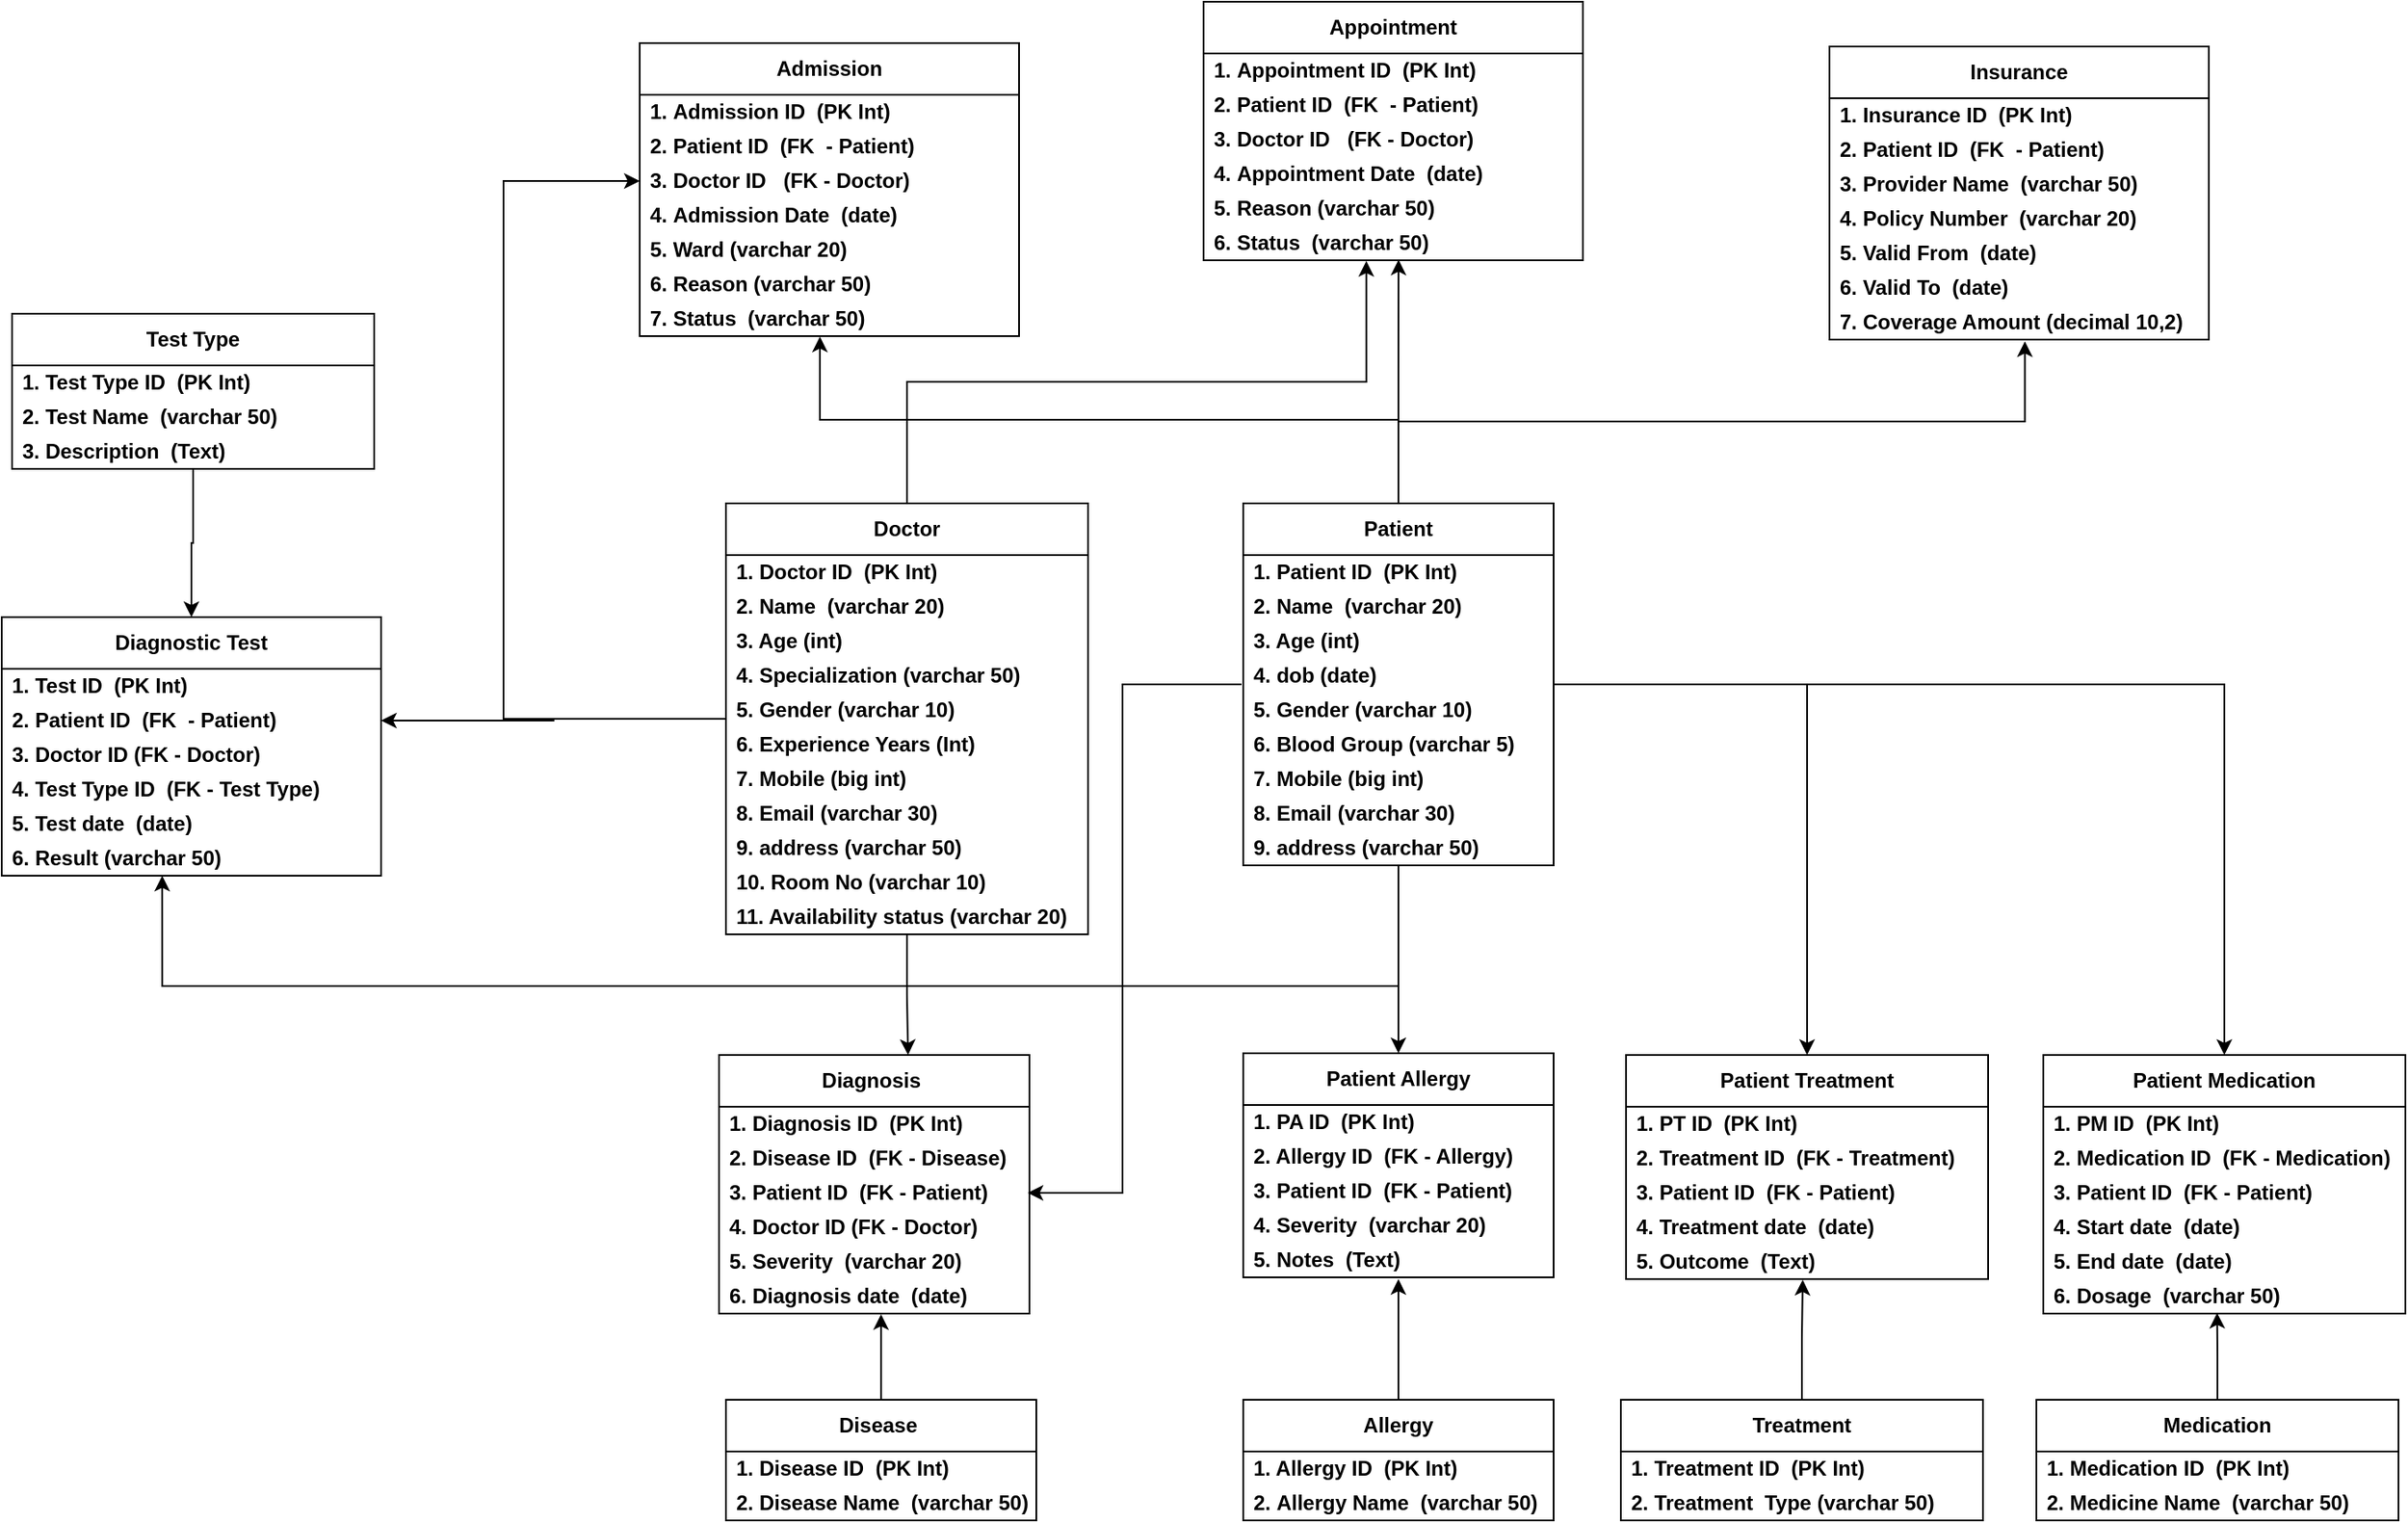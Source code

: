 <mxfile version="28.1.2">
  <diagram name="Page-1" id="uAUhFCsB7p3RL06UuP0w">
    <mxGraphModel dx="2362" dy="2253" grid="1" gridSize="10" guides="1" tooltips="1" connect="1" arrows="1" fold="1" page="1" pageScale="1" pageWidth="827" pageHeight="1169" math="0" shadow="0">
      <root>
        <mxCell id="0" />
        <mxCell id="1" parent="0" />
        <mxCell id="HhlOf7WugN2z7uo30t7z-118" style="edgeStyle=orthogonalEdgeStyle;rounded=0;orthogonalLoop=1;jettySize=auto;html=1;entryX=1;entryY=0.5;entryDx=0;entryDy=0;" edge="1" parent="1">
          <mxGeometry relative="1" as="geometry">
            <mxPoint x="195" y="480" as="targetPoint" />
            <mxPoint x="319" y="185" as="sourcePoint" />
            <Array as="points">
              <mxPoint x="250" y="185" />
              <mxPoint x="250" y="480" />
            </Array>
          </mxGeometry>
        </mxCell>
        <mxCell id="HhlOf7WugN2z7uo30t7z-120" style="edgeStyle=orthogonalEdgeStyle;rounded=0;orthogonalLoop=1;jettySize=auto;html=1;entryX=0.5;entryY=0;entryDx=0;entryDy=0;" edge="1" parent="1" source="HhlOf7WugN2z7uo30t7z-25" target="HhlOf7WugN2z7uo30t7z-79">
          <mxGeometry relative="1" as="geometry">
            <Array as="points">
              <mxPoint x="410" y="350" />
              <mxPoint x="410" y="350" />
            </Array>
          </mxGeometry>
        </mxCell>
        <mxCell id="HhlOf7WugN2z7uo30t7z-121" style="edgeStyle=orthogonalEdgeStyle;rounded=0;orthogonalLoop=1;jettySize=auto;html=1;entryX=0.5;entryY=0;entryDx=0;entryDy=0;" edge="1" parent="1" source="HhlOf7WugN2z7uo30t7z-25" target="HhlOf7WugN2z7uo30t7z-85">
          <mxGeometry relative="1" as="geometry" />
        </mxCell>
        <mxCell id="HhlOf7WugN2z7uo30t7z-122" style="edgeStyle=orthogonalEdgeStyle;rounded=0;orthogonalLoop=1;jettySize=auto;html=1;" edge="1" parent="1" source="HhlOf7WugN2z7uo30t7z-25" target="HhlOf7WugN2z7uo30t7z-92">
          <mxGeometry relative="1" as="geometry" />
        </mxCell>
        <mxCell id="HhlOf7WugN2z7uo30t7z-174" style="edgeStyle=orthogonalEdgeStyle;rounded=0;orthogonalLoop=1;jettySize=auto;html=1;entryX=0.423;entryY=1;entryDx=0;entryDy=0;entryPerimeter=0;" edge="1" parent="1" source="HhlOf7WugN2z7uo30t7z-25" target="HhlOf7WugN2z7uo30t7z-168">
          <mxGeometry relative="1" as="geometry">
            <mxPoint x="-310" y="360" as="targetPoint" />
            <Array as="points">
              <mxPoint x="410" y="360" />
              <mxPoint x="-307" y="360" />
            </Array>
          </mxGeometry>
        </mxCell>
        <mxCell id="HhlOf7WugN2z7uo30t7z-25" value="&lt;b&gt;Patient&lt;/b&gt;" style="swimlane;fontStyle=0;childLayout=stackLayout;horizontal=1;startSize=30;horizontalStack=0;resizeParent=1;resizeParentMax=0;resizeLast=0;collapsible=1;marginBottom=0;whiteSpace=wrap;html=1;" vertex="1" parent="1">
          <mxGeometry x="320" y="80" width="180" height="210" as="geometry" />
        </mxCell>
        <mxCell id="HhlOf7WugN2z7uo30t7z-26" value="&lt;strong data-end=&quot;313&quot; data-start=&quot;299&quot;&gt;1. Patient ID&amp;nbsp; (PK Int)&lt;/strong&gt;" style="text;strokeColor=none;fillColor=none;align=left;verticalAlign=middle;spacingLeft=4;spacingRight=4;overflow=hidden;points=[[0,0.5],[1,0.5]];portConstraint=eastwest;rotatable=0;whiteSpace=wrap;html=1;" vertex="1" parent="HhlOf7WugN2z7uo30t7z-25">
          <mxGeometry y="30" width="180" height="20" as="geometry" />
        </mxCell>
        <mxCell id="HhlOf7WugN2z7uo30t7z-27" value="&lt;b&gt;2. Name&amp;nbsp; (varchar 20)&lt;/b&gt;" style="text;strokeColor=none;fillColor=none;align=left;verticalAlign=middle;spacingLeft=4;spacingRight=4;overflow=hidden;points=[[0,0.5],[1,0.5]];portConstraint=eastwest;rotatable=0;whiteSpace=wrap;html=1;" vertex="1" parent="HhlOf7WugN2z7uo30t7z-25">
          <mxGeometry y="50" width="180" height="20" as="geometry" />
        </mxCell>
        <mxCell id="HhlOf7WugN2z7uo30t7z-28" value="&lt;b&gt;3. Age (int)&lt;/b&gt;" style="text;strokeColor=none;fillColor=none;align=left;verticalAlign=middle;spacingLeft=4;spacingRight=4;overflow=hidden;points=[[0,0.5],[1,0.5]];portConstraint=eastwest;rotatable=0;whiteSpace=wrap;html=1;" vertex="1" parent="HhlOf7WugN2z7uo30t7z-25">
          <mxGeometry y="70" width="180" height="20" as="geometry" />
        </mxCell>
        <mxCell id="HhlOf7WugN2z7uo30t7z-29" value="&lt;b&gt;4. dob (date)&lt;/b&gt;" style="text;strokeColor=none;fillColor=none;align=left;verticalAlign=middle;spacingLeft=4;spacingRight=4;overflow=hidden;points=[[0,0.5],[1,0.5]];portConstraint=eastwest;rotatable=0;whiteSpace=wrap;html=1;" vertex="1" parent="HhlOf7WugN2z7uo30t7z-25">
          <mxGeometry y="90" width="180" height="20" as="geometry" />
        </mxCell>
        <mxCell id="HhlOf7WugN2z7uo30t7z-30" value="&lt;b&gt;5. Gender (varchar 10)&lt;/b&gt;" style="text;strokeColor=none;fillColor=none;align=left;verticalAlign=middle;spacingLeft=4;spacingRight=4;overflow=hidden;points=[[0,0.5],[1,0.5]];portConstraint=eastwest;rotatable=0;whiteSpace=wrap;html=1;" vertex="1" parent="HhlOf7WugN2z7uo30t7z-25">
          <mxGeometry y="110" width="180" height="20" as="geometry" />
        </mxCell>
        <mxCell id="HhlOf7WugN2z7uo30t7z-31" value="&lt;b&gt;6.&amp;nbsp;Blood Group (varchar 5)&lt;/b&gt;" style="text;strokeColor=none;fillColor=none;align=left;verticalAlign=middle;spacingLeft=4;spacingRight=4;overflow=hidden;points=[[0,0.5],[1,0.5]];portConstraint=eastwest;rotatable=0;whiteSpace=wrap;html=1;" vertex="1" parent="HhlOf7WugN2z7uo30t7z-25">
          <mxGeometry y="130" width="180" height="20" as="geometry" />
        </mxCell>
        <mxCell id="HhlOf7WugN2z7uo30t7z-32" value="&lt;b&gt;7. Mobile (big int)&lt;/b&gt;" style="text;strokeColor=none;fillColor=none;align=left;verticalAlign=middle;spacingLeft=4;spacingRight=4;overflow=hidden;points=[[0,0.5],[1,0.5]];portConstraint=eastwest;rotatable=0;whiteSpace=wrap;html=1;" vertex="1" parent="HhlOf7WugN2z7uo30t7z-25">
          <mxGeometry y="150" width="180" height="20" as="geometry" />
        </mxCell>
        <mxCell id="HhlOf7WugN2z7uo30t7z-33" value="&lt;b&gt;8.&amp;nbsp;Email (varchar 30)&lt;/b&gt;" style="text;strokeColor=none;fillColor=none;align=left;verticalAlign=middle;spacingLeft=4;spacingRight=4;overflow=hidden;points=[[0,0.5],[1,0.5]];portConstraint=eastwest;rotatable=0;whiteSpace=wrap;html=1;" vertex="1" parent="HhlOf7WugN2z7uo30t7z-25">
          <mxGeometry y="170" width="180" height="20" as="geometry" />
        </mxCell>
        <mxCell id="HhlOf7WugN2z7uo30t7z-34" value="&lt;b&gt;9. address (varchar 50)&lt;/b&gt;" style="text;strokeColor=none;fillColor=none;align=left;verticalAlign=middle;spacingLeft=4;spacingRight=4;overflow=hidden;points=[[0,0.5],[1,0.5]];portConstraint=eastwest;rotatable=0;whiteSpace=wrap;html=1;" vertex="1" parent="HhlOf7WugN2z7uo30t7z-25">
          <mxGeometry y="190" width="180" height="20" as="geometry" />
        </mxCell>
        <mxCell id="HhlOf7WugN2z7uo30t7z-35" value="&lt;b&gt;Insurance&lt;/b&gt;" style="swimlane;fontStyle=0;childLayout=stackLayout;horizontal=1;startSize=30;horizontalStack=0;resizeParent=1;resizeParentMax=0;resizeLast=0;collapsible=1;marginBottom=0;whiteSpace=wrap;html=1;" vertex="1" parent="1">
          <mxGeometry x="660" y="-185" width="220" height="170" as="geometry" />
        </mxCell>
        <mxCell id="HhlOf7WugN2z7uo30t7z-36" value="&lt;strong data-end=&quot;313&quot; data-start=&quot;299&quot;&gt;1.&amp;nbsp;Insurance ID&amp;nbsp; (PK Int)&lt;/strong&gt;" style="text;strokeColor=none;fillColor=none;align=left;verticalAlign=middle;spacingLeft=4;spacingRight=4;overflow=hidden;points=[[0,0.5],[1,0.5]];portConstraint=eastwest;rotatable=0;whiteSpace=wrap;html=1;" vertex="1" parent="HhlOf7WugN2z7uo30t7z-35">
          <mxGeometry y="30" width="220" height="20" as="geometry" />
        </mxCell>
        <mxCell id="HhlOf7WugN2z7uo30t7z-37" value="&lt;b&gt;2. Patient ID&amp;nbsp; (FK&amp;nbsp; - Patient)&lt;/b&gt;" style="text;strokeColor=none;fillColor=none;align=left;verticalAlign=middle;spacingLeft=4;spacingRight=4;overflow=hidden;points=[[0,0.5],[1,0.5]];portConstraint=eastwest;rotatable=0;whiteSpace=wrap;html=1;" vertex="1" parent="HhlOf7WugN2z7uo30t7z-35">
          <mxGeometry y="50" width="220" height="20" as="geometry" />
        </mxCell>
        <mxCell id="HhlOf7WugN2z7uo30t7z-38" value="&lt;b&gt;3. Provider Name&amp;nbsp; (varchar 50)&lt;/b&gt;" style="text;strokeColor=none;fillColor=none;align=left;verticalAlign=middle;spacingLeft=4;spacingRight=4;overflow=hidden;points=[[0,0.5],[1,0.5]];portConstraint=eastwest;rotatable=0;whiteSpace=wrap;html=1;" vertex="1" parent="HhlOf7WugN2z7uo30t7z-35">
          <mxGeometry y="70" width="220" height="20" as="geometry" />
        </mxCell>
        <mxCell id="HhlOf7WugN2z7uo30t7z-39" value="&lt;b&gt;4. Policy Number&amp;nbsp; (varchar 20)&lt;/b&gt;" style="text;strokeColor=none;fillColor=none;align=left;verticalAlign=middle;spacingLeft=4;spacingRight=4;overflow=hidden;points=[[0,0.5],[1,0.5]];portConstraint=eastwest;rotatable=0;whiteSpace=wrap;html=1;" vertex="1" parent="HhlOf7WugN2z7uo30t7z-35">
          <mxGeometry y="90" width="220" height="20" as="geometry" />
        </mxCell>
        <mxCell id="HhlOf7WugN2z7uo30t7z-40" value="&lt;b&gt;5. Valid From&amp;nbsp; (date)&lt;/b&gt;" style="text;strokeColor=none;fillColor=none;align=left;verticalAlign=middle;spacingLeft=4;spacingRight=4;overflow=hidden;points=[[0,0.5],[1,0.5]];portConstraint=eastwest;rotatable=0;whiteSpace=wrap;html=1;" vertex="1" parent="HhlOf7WugN2z7uo30t7z-35">
          <mxGeometry y="110" width="220" height="20" as="geometry" />
        </mxCell>
        <mxCell id="HhlOf7WugN2z7uo30t7z-41" value="&lt;b&gt;6. Valid To&amp;nbsp; (date)&lt;/b&gt;" style="text;strokeColor=none;fillColor=none;align=left;verticalAlign=middle;spacingLeft=4;spacingRight=4;overflow=hidden;points=[[0,0.5],[1,0.5]];portConstraint=eastwest;rotatable=0;whiteSpace=wrap;html=1;" vertex="1" parent="HhlOf7WugN2z7uo30t7z-35">
          <mxGeometry y="130" width="220" height="20" as="geometry" />
        </mxCell>
        <mxCell id="HhlOf7WugN2z7uo30t7z-42" value="&lt;b&gt;7. Coverage Amount (decimal 10,2)&lt;/b&gt;" style="text;strokeColor=none;fillColor=none;align=left;verticalAlign=middle;spacingLeft=4;spacingRight=4;overflow=hidden;points=[[0,0.5],[1,0.5]];portConstraint=eastwest;rotatable=0;whiteSpace=wrap;html=1;" vertex="1" parent="HhlOf7WugN2z7uo30t7z-35">
          <mxGeometry y="150" width="220" height="20" as="geometry" />
        </mxCell>
        <mxCell id="HhlOf7WugN2z7uo30t7z-156" style="edgeStyle=orthogonalEdgeStyle;rounded=0;orthogonalLoop=1;jettySize=auto;html=1;entryX=0;entryY=0.5;entryDx=0;entryDy=0;" edge="1" parent="1" source="HhlOf7WugN2z7uo30t7z-48" target="HhlOf7WugN2z7uo30t7z-134">
          <mxGeometry relative="1" as="geometry">
            <mxPoint x="-110" y="-120" as="targetPoint" />
            <Array as="points">
              <mxPoint x="-109" y="205" />
              <mxPoint x="-109" y="-107" />
            </Array>
          </mxGeometry>
        </mxCell>
        <mxCell id="HhlOf7WugN2z7uo30t7z-171" style="edgeStyle=orthogonalEdgeStyle;rounded=0;orthogonalLoop=1;jettySize=auto;html=1;entryX=1;entryY=0.5;entryDx=0;entryDy=0;" edge="1" parent="1" source="HhlOf7WugN2z7uo30t7z-48" target="HhlOf7WugN2z7uo30t7z-164">
          <mxGeometry relative="1" as="geometry" />
        </mxCell>
        <mxCell id="HhlOf7WugN2z7uo30t7z-48" value="&lt;b&gt;Doctor&lt;/b&gt;" style="swimlane;fontStyle=0;childLayout=stackLayout;horizontal=1;startSize=30;horizontalStack=0;resizeParent=1;resizeParentMax=0;resizeLast=0;collapsible=1;marginBottom=0;whiteSpace=wrap;html=1;" vertex="1" parent="1">
          <mxGeometry x="20" y="80" width="210" height="250" as="geometry" />
        </mxCell>
        <mxCell id="HhlOf7WugN2z7uo30t7z-49" value="&lt;strong data-end=&quot;313&quot; data-start=&quot;299&quot;&gt;1. Doctor ID&amp;nbsp; (PK Int)&lt;/strong&gt;" style="text;strokeColor=none;fillColor=none;align=left;verticalAlign=middle;spacingLeft=4;spacingRight=4;overflow=hidden;points=[[0,0.5],[1,0.5]];portConstraint=eastwest;rotatable=0;whiteSpace=wrap;html=1;" vertex="1" parent="HhlOf7WugN2z7uo30t7z-48">
          <mxGeometry y="30" width="210" height="20" as="geometry" />
        </mxCell>
        <mxCell id="HhlOf7WugN2z7uo30t7z-50" value="&lt;b&gt;2. Name&amp;nbsp; (varchar 20)&lt;/b&gt;" style="text;strokeColor=none;fillColor=none;align=left;verticalAlign=middle;spacingLeft=4;spacingRight=4;overflow=hidden;points=[[0,0.5],[1,0.5]];portConstraint=eastwest;rotatable=0;whiteSpace=wrap;html=1;" vertex="1" parent="HhlOf7WugN2z7uo30t7z-48">
          <mxGeometry y="50" width="210" height="20" as="geometry" />
        </mxCell>
        <mxCell id="HhlOf7WugN2z7uo30t7z-51" value="&lt;b&gt;3. Age (int)&lt;/b&gt;" style="text;strokeColor=none;fillColor=none;align=left;verticalAlign=middle;spacingLeft=4;spacingRight=4;overflow=hidden;points=[[0,0.5],[1,0.5]];portConstraint=eastwest;rotatable=0;whiteSpace=wrap;html=1;" vertex="1" parent="HhlOf7WugN2z7uo30t7z-48">
          <mxGeometry y="70" width="210" height="20" as="geometry" />
        </mxCell>
        <mxCell id="HhlOf7WugN2z7uo30t7z-52" value="&lt;b&gt;4.&amp;nbsp;Specialization&amp;nbsp;(varchar 50)&lt;/b&gt;" style="text;strokeColor=none;fillColor=none;align=left;verticalAlign=middle;spacingLeft=4;spacingRight=4;overflow=hidden;points=[[0,0.5],[1,0.5]];portConstraint=eastwest;rotatable=0;whiteSpace=wrap;html=1;" vertex="1" parent="HhlOf7WugN2z7uo30t7z-48">
          <mxGeometry y="90" width="210" height="20" as="geometry" />
        </mxCell>
        <mxCell id="HhlOf7WugN2z7uo30t7z-53" value="&lt;b&gt;5. Gender (varchar 10)&lt;/b&gt;" style="text;strokeColor=none;fillColor=none;align=left;verticalAlign=middle;spacingLeft=4;spacingRight=4;overflow=hidden;points=[[0,0.5],[1,0.5]];portConstraint=eastwest;rotatable=0;whiteSpace=wrap;html=1;" vertex="1" parent="HhlOf7WugN2z7uo30t7z-48">
          <mxGeometry y="110" width="210" height="20" as="geometry" />
        </mxCell>
        <mxCell id="HhlOf7WugN2z7uo30t7z-54" value="&lt;b&gt;6.&amp;nbsp;Experience Years&amp;nbsp;(Int)&lt;/b&gt;" style="text;strokeColor=none;fillColor=none;align=left;verticalAlign=middle;spacingLeft=4;spacingRight=4;overflow=hidden;points=[[0,0.5],[1,0.5]];portConstraint=eastwest;rotatable=0;whiteSpace=wrap;html=1;" vertex="1" parent="HhlOf7WugN2z7uo30t7z-48">
          <mxGeometry y="130" width="210" height="20" as="geometry" />
        </mxCell>
        <mxCell id="HhlOf7WugN2z7uo30t7z-55" value="&lt;b&gt;7. Mobile (big int)&lt;/b&gt;" style="text;strokeColor=none;fillColor=none;align=left;verticalAlign=middle;spacingLeft=4;spacingRight=4;overflow=hidden;points=[[0,0.5],[1,0.5]];portConstraint=eastwest;rotatable=0;whiteSpace=wrap;html=1;" vertex="1" parent="HhlOf7WugN2z7uo30t7z-48">
          <mxGeometry y="150" width="210" height="20" as="geometry" />
        </mxCell>
        <mxCell id="HhlOf7WugN2z7uo30t7z-56" value="&lt;b&gt;8.&amp;nbsp;Email (varchar 30)&lt;/b&gt;" style="text;strokeColor=none;fillColor=none;align=left;verticalAlign=middle;spacingLeft=4;spacingRight=4;overflow=hidden;points=[[0,0.5],[1,0.5]];portConstraint=eastwest;rotatable=0;whiteSpace=wrap;html=1;" vertex="1" parent="HhlOf7WugN2z7uo30t7z-48">
          <mxGeometry y="170" width="210" height="20" as="geometry" />
        </mxCell>
        <mxCell id="HhlOf7WugN2z7uo30t7z-57" value="&lt;b&gt;9. address (varchar 50)&lt;/b&gt;" style="text;strokeColor=none;fillColor=none;align=left;verticalAlign=middle;spacingLeft=4;spacingRight=4;overflow=hidden;points=[[0,0.5],[1,0.5]];portConstraint=eastwest;rotatable=0;whiteSpace=wrap;html=1;" vertex="1" parent="HhlOf7WugN2z7uo30t7z-48">
          <mxGeometry y="190" width="210" height="20" as="geometry" />
        </mxCell>
        <mxCell id="HhlOf7WugN2z7uo30t7z-58" value="&lt;b&gt;10. Room No (varchar 10)&lt;/b&gt;" style="text;strokeColor=none;fillColor=none;align=left;verticalAlign=middle;spacingLeft=4;spacingRight=4;overflow=hidden;points=[[0,0.5],[1,0.5]];portConstraint=eastwest;rotatable=0;whiteSpace=wrap;html=1;" vertex="1" parent="HhlOf7WugN2z7uo30t7z-48">
          <mxGeometry y="210" width="210" height="20" as="geometry" />
        </mxCell>
        <mxCell id="HhlOf7WugN2z7uo30t7z-59" value="&lt;b&gt;11. Availability status (varchar 20)&lt;/b&gt;" style="text;strokeColor=none;fillColor=none;align=left;verticalAlign=middle;spacingLeft=4;spacingRight=4;overflow=hidden;points=[[0,0.5],[1,0.5]];portConstraint=eastwest;rotatable=0;whiteSpace=wrap;html=1;" vertex="1" parent="HhlOf7WugN2z7uo30t7z-48">
          <mxGeometry y="230" width="210" height="20" as="geometry" />
        </mxCell>
        <mxCell id="HhlOf7WugN2z7uo30t7z-60" value="&lt;b&gt;Disease&amp;nbsp;&lt;/b&gt;" style="swimlane;fontStyle=0;childLayout=stackLayout;horizontal=1;startSize=30;horizontalStack=0;resizeParent=1;resizeParentMax=0;resizeLast=0;collapsible=1;marginBottom=0;whiteSpace=wrap;html=1;" vertex="1" parent="1">
          <mxGeometry x="20" y="600" width="180" height="70" as="geometry" />
        </mxCell>
        <mxCell id="HhlOf7WugN2z7uo30t7z-61" value="&lt;strong data-end=&quot;313&quot; data-start=&quot;299&quot;&gt;1. Disease ID&amp;nbsp; (PK Int)&lt;/strong&gt;" style="text;strokeColor=none;fillColor=none;align=left;verticalAlign=middle;spacingLeft=4;spacingRight=4;overflow=hidden;points=[[0,0.5],[1,0.5]];portConstraint=eastwest;rotatable=0;whiteSpace=wrap;html=1;" vertex="1" parent="HhlOf7WugN2z7uo30t7z-60">
          <mxGeometry y="30" width="180" height="20" as="geometry" />
        </mxCell>
        <mxCell id="HhlOf7WugN2z7uo30t7z-62" value="&lt;b&gt;2. Disease Name&amp;nbsp; (varchar 50)&lt;/b&gt;" style="text;strokeColor=none;fillColor=none;align=left;verticalAlign=middle;spacingLeft=4;spacingRight=4;overflow=hidden;points=[[0,0.5],[1,0.5]];portConstraint=eastwest;rotatable=0;whiteSpace=wrap;html=1;" vertex="1" parent="HhlOf7WugN2z7uo30t7z-60">
          <mxGeometry y="50" width="180" height="20" as="geometry" />
        </mxCell>
        <mxCell id="HhlOf7WugN2z7uo30t7z-70" value="&lt;b&gt;Allergy&lt;/b&gt;" style="swimlane;fontStyle=0;childLayout=stackLayout;horizontal=1;startSize=30;horizontalStack=0;resizeParent=1;resizeParentMax=0;resizeLast=0;collapsible=1;marginBottom=0;whiteSpace=wrap;html=1;" vertex="1" parent="1">
          <mxGeometry x="320" y="600" width="180" height="70" as="geometry" />
        </mxCell>
        <mxCell id="HhlOf7WugN2z7uo30t7z-71" value="&lt;strong data-end=&quot;313&quot; data-start=&quot;299&quot;&gt;1. Allergy ID&amp;nbsp; (PK Int)&lt;/strong&gt;" style="text;strokeColor=none;fillColor=none;align=left;verticalAlign=middle;spacingLeft=4;spacingRight=4;overflow=hidden;points=[[0,0.5],[1,0.5]];portConstraint=eastwest;rotatable=0;whiteSpace=wrap;html=1;" vertex="1" parent="HhlOf7WugN2z7uo30t7z-70">
          <mxGeometry y="30" width="180" height="20" as="geometry" />
        </mxCell>
        <mxCell id="HhlOf7WugN2z7uo30t7z-72" value="&lt;b&gt;2.&amp;nbsp;Allergy&amp;nbsp;Name&amp;nbsp; (varchar 50)&lt;/b&gt;" style="text;strokeColor=none;fillColor=none;align=left;verticalAlign=middle;spacingLeft=4;spacingRight=4;overflow=hidden;points=[[0,0.5],[1,0.5]];portConstraint=eastwest;rotatable=0;whiteSpace=wrap;html=1;" vertex="1" parent="HhlOf7WugN2z7uo30t7z-70">
          <mxGeometry y="50" width="180" height="20" as="geometry" />
        </mxCell>
        <mxCell id="HhlOf7WugN2z7uo30t7z-73" value="&lt;p data-end=&quot;935&quot; data-start=&quot;919&quot;&gt;&lt;strong data-end=&quot;933&quot; data-start=&quot;919&quot;&gt;Medication&lt;/strong&gt;&lt;/p&gt;&lt;pre data-end=&quot;1025&quot; data-start=&quot;936&quot; class=&quot;overflow-visible!&quot;&gt;&lt;div class=&quot;contain-inline-size rounded-2xl relative bg-token-sidebar-surface-primary&quot;&gt;&lt;div class=&quot;sticky top-9&quot;&gt;&lt;div class=&quot;absolute end-0 bottom-0 flex h-9 items-center pe-2&quot;&gt;&lt;div class=&quot;bg-token-bg-elevated-secondary text-token-text-secondary flex items-center gap-4 rounded-sm px-2 font-sans text-xs&quot;&gt;&lt;/div&gt;&lt;/div&gt;&lt;/div&gt;&lt;div dir=&quot;ltr&quot; class=&quot;overflow-y-auto p-4&quot;&gt;&lt;/div&gt;&lt;/div&gt;&lt;/pre&gt;" style="swimlane;fontStyle=0;childLayout=stackLayout;horizontal=1;startSize=30;horizontalStack=0;resizeParent=1;resizeParentMax=0;resizeLast=0;collapsible=1;marginBottom=0;whiteSpace=wrap;html=1;" vertex="1" parent="1">
          <mxGeometry x="780" y="600" width="210" height="70" as="geometry" />
        </mxCell>
        <mxCell id="HhlOf7WugN2z7uo30t7z-74" value="&lt;strong data-end=&quot;313&quot; data-start=&quot;299&quot;&gt;1.&amp;nbsp;&lt;strong style=&quot;background-color: transparent; color: light-dark(rgb(0, 0, 0), rgb(255, 255, 255));&quot; data-end=&quot;933&quot; data-start=&quot;919&quot;&gt;Medication&amp;nbsp;&lt;/strong&gt;ID&amp;nbsp; (PK Int)&lt;/strong&gt;" style="text;strokeColor=none;fillColor=none;align=left;verticalAlign=middle;spacingLeft=4;spacingRight=4;overflow=hidden;points=[[0,0.5],[1,0.5]];portConstraint=eastwest;rotatable=0;whiteSpace=wrap;html=1;" vertex="1" parent="HhlOf7WugN2z7uo30t7z-73">
          <mxGeometry y="30" width="210" height="20" as="geometry" />
        </mxCell>
        <mxCell id="HhlOf7WugN2z7uo30t7z-75" value="&lt;b&gt;2.&amp;nbsp;Medicine Name&amp;nbsp; (varchar 50)&lt;/b&gt;" style="text;strokeColor=none;fillColor=none;align=left;verticalAlign=middle;spacingLeft=4;spacingRight=4;overflow=hidden;points=[[0,0.5],[1,0.5]];portConstraint=eastwest;rotatable=0;whiteSpace=wrap;html=1;" vertex="1" parent="HhlOf7WugN2z7uo30t7z-73">
          <mxGeometry y="50" width="210" height="20" as="geometry" />
        </mxCell>
        <mxCell id="HhlOf7WugN2z7uo30t7z-76" value="&lt;p data-end=&quot;935&quot; data-start=&quot;919&quot;&gt;&lt;strong data-end=&quot;933&quot; data-start=&quot;919&quot;&gt;Treatment&lt;/strong&gt;&lt;/p&gt;&lt;pre data-end=&quot;1025&quot; data-start=&quot;936&quot; class=&quot;overflow-visible!&quot;&gt;&lt;div class=&quot;contain-inline-size rounded-2xl relative bg-token-sidebar-surface-primary&quot;&gt;&lt;div class=&quot;sticky top-9&quot;&gt;&lt;div class=&quot;absolute end-0 bottom-0 flex h-9 items-center pe-2&quot;&gt;&lt;div class=&quot;bg-token-bg-elevated-secondary text-token-text-secondary flex items-center gap-4 rounded-sm px-2 font-sans text-xs&quot;&gt;&lt;/div&gt;&lt;/div&gt;&lt;/div&gt;&lt;div dir=&quot;ltr&quot; class=&quot;overflow-y-auto p-4&quot;&gt;&lt;/div&gt;&lt;/div&gt;&lt;/pre&gt;" style="swimlane;fontStyle=0;childLayout=stackLayout;horizontal=1;startSize=30;horizontalStack=0;resizeParent=1;resizeParentMax=0;resizeLast=0;collapsible=1;marginBottom=0;whiteSpace=wrap;html=1;" vertex="1" parent="1">
          <mxGeometry x="539" y="600" width="210" height="70" as="geometry" />
        </mxCell>
        <mxCell id="HhlOf7WugN2z7uo30t7z-77" value="&lt;strong data-end=&quot;313&quot; data-start=&quot;299&quot;&gt;1.&amp;nbsp;&lt;strong style=&quot;background-color: transparent; color: light-dark(rgb(0, 0, 0), rgb(255, 255, 255));&quot; data-end=&quot;933&quot; data-start=&quot;919&quot;&gt;Treatment&amp;nbsp;&lt;/strong&gt;ID&amp;nbsp; (PK Int)&lt;/strong&gt;" style="text;strokeColor=none;fillColor=none;align=left;verticalAlign=middle;spacingLeft=4;spacingRight=4;overflow=hidden;points=[[0,0.5],[1,0.5]];portConstraint=eastwest;rotatable=0;whiteSpace=wrap;html=1;" vertex="1" parent="HhlOf7WugN2z7uo30t7z-76">
          <mxGeometry y="30" width="210" height="20" as="geometry" />
        </mxCell>
        <mxCell id="HhlOf7WugN2z7uo30t7z-78" value="&lt;b&gt;2.&amp;nbsp;Treatment&amp;nbsp; Type (varchar 50)&lt;/b&gt;" style="text;strokeColor=none;fillColor=none;align=left;verticalAlign=middle;spacingLeft=4;spacingRight=4;overflow=hidden;points=[[0,0.5],[1,0.5]];portConstraint=eastwest;rotatable=0;whiteSpace=wrap;html=1;" vertex="1" parent="HhlOf7WugN2z7uo30t7z-76">
          <mxGeometry y="50" width="210" height="20" as="geometry" />
        </mxCell>
        <mxCell id="HhlOf7WugN2z7uo30t7z-79" value="&lt;b&gt;Patient Allergy&lt;/b&gt;" style="swimlane;fontStyle=0;childLayout=stackLayout;horizontal=1;startSize=30;horizontalStack=0;resizeParent=1;resizeParentMax=0;resizeLast=0;collapsible=1;marginBottom=0;whiteSpace=wrap;html=1;" vertex="1" parent="1">
          <mxGeometry x="320" y="399" width="180" height="130" as="geometry" />
        </mxCell>
        <mxCell id="HhlOf7WugN2z7uo30t7z-80" value="&lt;strong data-end=&quot;313&quot; data-start=&quot;299&quot;&gt;1. PA ID&amp;nbsp; (PK Int)&lt;/strong&gt;" style="text;strokeColor=none;fillColor=none;align=left;verticalAlign=middle;spacingLeft=4;spacingRight=4;overflow=hidden;points=[[0,0.5],[1,0.5]];portConstraint=eastwest;rotatable=0;whiteSpace=wrap;html=1;" vertex="1" parent="HhlOf7WugN2z7uo30t7z-79">
          <mxGeometry y="30" width="180" height="20" as="geometry" />
        </mxCell>
        <mxCell id="HhlOf7WugN2z7uo30t7z-82" value="&lt;strong data-end=&quot;313&quot; data-start=&quot;299&quot;&gt;2. Allergy ID&amp;nbsp; (FK - Allergy)&lt;/strong&gt;" style="text;strokeColor=none;fillColor=none;align=left;verticalAlign=middle;spacingLeft=4;spacingRight=4;overflow=hidden;points=[[0,0.5],[1,0.5]];portConstraint=eastwest;rotatable=0;whiteSpace=wrap;html=1;" vertex="1" parent="HhlOf7WugN2z7uo30t7z-79">
          <mxGeometry y="50" width="180" height="20" as="geometry" />
        </mxCell>
        <mxCell id="HhlOf7WugN2z7uo30t7z-81" value="&lt;b&gt;3. Patient ID&amp;nbsp; (FK - Patient)&lt;/b&gt;" style="text;strokeColor=none;fillColor=none;align=left;verticalAlign=middle;spacingLeft=4;spacingRight=4;overflow=hidden;points=[[0,0.5],[1,0.5]];portConstraint=eastwest;rotatable=0;whiteSpace=wrap;html=1;" vertex="1" parent="HhlOf7WugN2z7uo30t7z-79">
          <mxGeometry y="70" width="180" height="20" as="geometry" />
        </mxCell>
        <mxCell id="HhlOf7WugN2z7uo30t7z-83" value="&lt;b&gt;4. Severity&amp;nbsp; (varchar 20)&lt;/b&gt;" style="text;strokeColor=none;fillColor=none;align=left;verticalAlign=middle;spacingLeft=4;spacingRight=4;overflow=hidden;points=[[0,0.5],[1,0.5]];portConstraint=eastwest;rotatable=0;whiteSpace=wrap;html=1;" vertex="1" parent="HhlOf7WugN2z7uo30t7z-79">
          <mxGeometry y="90" width="180" height="20" as="geometry" />
        </mxCell>
        <mxCell id="HhlOf7WugN2z7uo30t7z-84" value="&lt;b&gt;5. Notes&amp;nbsp; (Text)&lt;/b&gt;" style="text;strokeColor=none;fillColor=none;align=left;verticalAlign=middle;spacingLeft=4;spacingRight=4;overflow=hidden;points=[[0,0.5],[1,0.5]];portConstraint=eastwest;rotatable=0;whiteSpace=wrap;html=1;" vertex="1" parent="HhlOf7WugN2z7uo30t7z-79">
          <mxGeometry y="110" width="180" height="20" as="geometry" />
        </mxCell>
        <mxCell id="HhlOf7WugN2z7uo30t7z-85" value="&lt;p data-end=&quot;1118&quot; data-start=&quot;1095&quot;&gt;&lt;strong data-end=&quot;1116&quot; data-start=&quot;1095&quot;&gt;Patient Treatment&lt;/strong&gt;&lt;/p&gt;" style="swimlane;fontStyle=0;childLayout=stackLayout;horizontal=1;startSize=30;horizontalStack=0;resizeParent=1;resizeParentMax=0;resizeLast=0;collapsible=1;marginBottom=0;whiteSpace=wrap;html=1;" vertex="1" parent="1">
          <mxGeometry x="542" y="400" width="210" height="130" as="geometry" />
        </mxCell>
        <mxCell id="HhlOf7WugN2z7uo30t7z-86" value="&lt;strong data-end=&quot;313&quot; data-start=&quot;299&quot;&gt;1. PT ID&amp;nbsp; (PK Int)&lt;/strong&gt;" style="text;strokeColor=none;fillColor=none;align=left;verticalAlign=middle;spacingLeft=4;spacingRight=4;overflow=hidden;points=[[0,0.5],[1,0.5]];portConstraint=eastwest;rotatable=0;whiteSpace=wrap;html=1;" vertex="1" parent="HhlOf7WugN2z7uo30t7z-85">
          <mxGeometry y="30" width="210" height="20" as="geometry" />
        </mxCell>
        <mxCell id="HhlOf7WugN2z7uo30t7z-87" value="&lt;strong data-end=&quot;313&quot; data-start=&quot;299&quot;&gt;2. Treatment ID&amp;nbsp; (FK - Treatment)&lt;/strong&gt;" style="text;strokeColor=none;fillColor=none;align=left;verticalAlign=middle;spacingLeft=4;spacingRight=4;overflow=hidden;points=[[0,0.5],[1,0.5]];portConstraint=eastwest;rotatable=0;whiteSpace=wrap;html=1;" vertex="1" parent="HhlOf7WugN2z7uo30t7z-85">
          <mxGeometry y="50" width="210" height="20" as="geometry" />
        </mxCell>
        <mxCell id="HhlOf7WugN2z7uo30t7z-88" value="&lt;b&gt;3. Patient ID&amp;nbsp; (FK - Patient)&lt;/b&gt;" style="text;strokeColor=none;fillColor=none;align=left;verticalAlign=middle;spacingLeft=4;spacingRight=4;overflow=hidden;points=[[0,0.5],[1,0.5]];portConstraint=eastwest;rotatable=0;whiteSpace=wrap;html=1;" vertex="1" parent="HhlOf7WugN2z7uo30t7z-85">
          <mxGeometry y="70" width="210" height="20" as="geometry" />
        </mxCell>
        <mxCell id="HhlOf7WugN2z7uo30t7z-89" value="&lt;b&gt;4. Treatment date&amp;nbsp; (date)&lt;/b&gt;" style="text;strokeColor=none;fillColor=none;align=left;verticalAlign=middle;spacingLeft=4;spacingRight=4;overflow=hidden;points=[[0,0.5],[1,0.5]];portConstraint=eastwest;rotatable=0;whiteSpace=wrap;html=1;" vertex="1" parent="HhlOf7WugN2z7uo30t7z-85">
          <mxGeometry y="90" width="210" height="20" as="geometry" />
        </mxCell>
        <mxCell id="HhlOf7WugN2z7uo30t7z-90" value="&lt;b&gt;5. Outcome&amp;nbsp; (Text)&lt;/b&gt;" style="text;strokeColor=none;fillColor=none;align=left;verticalAlign=middle;spacingLeft=4;spacingRight=4;overflow=hidden;points=[[0,0.5],[1,0.5]];portConstraint=eastwest;rotatable=0;whiteSpace=wrap;html=1;" vertex="1" parent="HhlOf7WugN2z7uo30t7z-85">
          <mxGeometry y="110" width="210" height="20" as="geometry" />
        </mxCell>
        <mxCell id="HhlOf7WugN2z7uo30t7z-92" value="&lt;p data-end=&quot;1118&quot; data-start=&quot;1095&quot;&gt;&lt;strong data-end=&quot;1116&quot; data-start=&quot;1095&quot;&gt;Patient Medication&lt;/strong&gt;&lt;/p&gt;" style="swimlane;fontStyle=0;childLayout=stackLayout;horizontal=1;startSize=30;horizontalStack=0;resizeParent=1;resizeParentMax=0;resizeLast=0;collapsible=1;marginBottom=0;whiteSpace=wrap;html=1;" vertex="1" parent="1">
          <mxGeometry x="784" y="400" width="210" height="150" as="geometry" />
        </mxCell>
        <mxCell id="HhlOf7WugN2z7uo30t7z-93" value="&lt;strong data-end=&quot;313&quot; data-start=&quot;299&quot;&gt;1. PM ID&amp;nbsp; (PK Int)&lt;/strong&gt;" style="text;strokeColor=none;fillColor=none;align=left;verticalAlign=middle;spacingLeft=4;spacingRight=4;overflow=hidden;points=[[0,0.5],[1,0.5]];portConstraint=eastwest;rotatable=0;whiteSpace=wrap;html=1;" vertex="1" parent="HhlOf7WugN2z7uo30t7z-92">
          <mxGeometry y="30" width="210" height="20" as="geometry" />
        </mxCell>
        <mxCell id="HhlOf7WugN2z7uo30t7z-94" value="&lt;strong data-end=&quot;313&quot; data-start=&quot;299&quot;&gt;2. Medication ID&amp;nbsp; (FK - Medication)&lt;/strong&gt;" style="text;strokeColor=none;fillColor=none;align=left;verticalAlign=middle;spacingLeft=4;spacingRight=4;overflow=hidden;points=[[0,0.5],[1,0.5]];portConstraint=eastwest;rotatable=0;whiteSpace=wrap;html=1;" vertex="1" parent="HhlOf7WugN2z7uo30t7z-92">
          <mxGeometry y="50" width="210" height="20" as="geometry" />
        </mxCell>
        <mxCell id="HhlOf7WugN2z7uo30t7z-95" value="&lt;b&gt;3. Patient ID&amp;nbsp; (FK - Patient)&lt;/b&gt;" style="text;strokeColor=none;fillColor=none;align=left;verticalAlign=middle;spacingLeft=4;spacingRight=4;overflow=hidden;points=[[0,0.5],[1,0.5]];portConstraint=eastwest;rotatable=0;whiteSpace=wrap;html=1;" vertex="1" parent="HhlOf7WugN2z7uo30t7z-92">
          <mxGeometry y="70" width="210" height="20" as="geometry" />
        </mxCell>
        <mxCell id="HhlOf7WugN2z7uo30t7z-96" value="&lt;b&gt;4. Start date&amp;nbsp; (date)&lt;/b&gt;" style="text;strokeColor=none;fillColor=none;align=left;verticalAlign=middle;spacingLeft=4;spacingRight=4;overflow=hidden;points=[[0,0.5],[1,0.5]];portConstraint=eastwest;rotatable=0;whiteSpace=wrap;html=1;" vertex="1" parent="HhlOf7WugN2z7uo30t7z-92">
          <mxGeometry y="90" width="210" height="20" as="geometry" />
        </mxCell>
        <mxCell id="HhlOf7WugN2z7uo30t7z-98" value="&lt;b&gt;5. End date&amp;nbsp; (date)&lt;/b&gt;" style="text;strokeColor=none;fillColor=none;align=left;verticalAlign=middle;spacingLeft=4;spacingRight=4;overflow=hidden;points=[[0,0.5],[1,0.5]];portConstraint=eastwest;rotatable=0;whiteSpace=wrap;html=1;" vertex="1" parent="HhlOf7WugN2z7uo30t7z-92">
          <mxGeometry y="110" width="210" height="20" as="geometry" />
        </mxCell>
        <mxCell id="HhlOf7WugN2z7uo30t7z-97" value="&lt;b&gt;6. Dosage&amp;nbsp; (varchar 50)&lt;/b&gt;" style="text;strokeColor=none;fillColor=none;align=left;verticalAlign=middle;spacingLeft=4;spacingRight=4;overflow=hidden;points=[[0,0.5],[1,0.5]];portConstraint=eastwest;rotatable=0;whiteSpace=wrap;html=1;" vertex="1" parent="HhlOf7WugN2z7uo30t7z-92">
          <mxGeometry y="130" width="210" height="20" as="geometry" />
        </mxCell>
        <mxCell id="HhlOf7WugN2z7uo30t7z-99" value="&lt;b&gt;Diagnosis&amp;nbsp;&lt;/b&gt;" style="swimlane;fontStyle=0;childLayout=stackLayout;horizontal=1;startSize=30;horizontalStack=0;resizeParent=1;resizeParentMax=0;resizeLast=0;collapsible=1;marginBottom=0;whiteSpace=wrap;html=1;" vertex="1" parent="1">
          <mxGeometry x="16" y="400" width="180" height="150" as="geometry" />
        </mxCell>
        <mxCell id="HhlOf7WugN2z7uo30t7z-100" value="&lt;strong data-end=&quot;313&quot; data-start=&quot;299&quot;&gt;1. Diagnosis ID&amp;nbsp; (PK Int)&lt;/strong&gt;" style="text;strokeColor=none;fillColor=none;align=left;verticalAlign=middle;spacingLeft=4;spacingRight=4;overflow=hidden;points=[[0,0.5],[1,0.5]];portConstraint=eastwest;rotatable=0;whiteSpace=wrap;html=1;" vertex="1" parent="HhlOf7WugN2z7uo30t7z-99">
          <mxGeometry y="30" width="180" height="20" as="geometry" />
        </mxCell>
        <mxCell id="HhlOf7WugN2z7uo30t7z-101" value="&lt;strong data-end=&quot;313&quot; data-start=&quot;299&quot;&gt;2. Disease ID&amp;nbsp; (FK - Disease)&lt;/strong&gt;" style="text;strokeColor=none;fillColor=none;align=left;verticalAlign=middle;spacingLeft=4;spacingRight=4;overflow=hidden;points=[[0,0.5],[1,0.5]];portConstraint=eastwest;rotatable=0;whiteSpace=wrap;html=1;" vertex="1" parent="HhlOf7WugN2z7uo30t7z-99">
          <mxGeometry y="50" width="180" height="20" as="geometry" />
        </mxCell>
        <mxCell id="HhlOf7WugN2z7uo30t7z-102" value="&lt;b&gt;3. Patient ID&amp;nbsp; (FK - Patient)&lt;/b&gt;" style="text;strokeColor=none;fillColor=none;align=left;verticalAlign=middle;spacingLeft=4;spacingRight=4;overflow=hidden;points=[[0,0.5],[1,0.5]];portConstraint=eastwest;rotatable=0;whiteSpace=wrap;html=1;" vertex="1" parent="HhlOf7WugN2z7uo30t7z-99">
          <mxGeometry y="70" width="180" height="20" as="geometry" />
        </mxCell>
        <mxCell id="HhlOf7WugN2z7uo30t7z-103" value="&lt;b&gt;4. Doctor ID (FK - Doctor)&lt;/b&gt;" style="text;strokeColor=none;fillColor=none;align=left;verticalAlign=middle;spacingLeft=4;spacingRight=4;overflow=hidden;points=[[0,0.5],[1,0.5]];portConstraint=eastwest;rotatable=0;whiteSpace=wrap;html=1;" vertex="1" parent="HhlOf7WugN2z7uo30t7z-99">
          <mxGeometry y="90" width="180" height="20" as="geometry" />
        </mxCell>
        <mxCell id="HhlOf7WugN2z7uo30t7z-111" value="&lt;b&gt;5. Severity&amp;nbsp; (varchar 20)&lt;/b&gt;" style="text;strokeColor=none;fillColor=none;align=left;verticalAlign=middle;spacingLeft=4;spacingRight=4;overflow=hidden;points=[[0,0.5],[1,0.5]];portConstraint=eastwest;rotatable=0;whiteSpace=wrap;html=1;" vertex="1" parent="HhlOf7WugN2z7uo30t7z-99">
          <mxGeometry y="110" width="180" height="20" as="geometry" />
        </mxCell>
        <mxCell id="HhlOf7WugN2z7uo30t7z-104" value="&lt;b&gt;6. Diagnosis date&amp;nbsp; (date)&lt;/b&gt;" style="text;strokeColor=none;fillColor=none;align=left;verticalAlign=middle;spacingLeft=4;spacingRight=4;overflow=hidden;points=[[0,0.5],[1,0.5]];portConstraint=eastwest;rotatable=0;whiteSpace=wrap;html=1;" vertex="1" parent="HhlOf7WugN2z7uo30t7z-99">
          <mxGeometry y="130" width="180" height="20" as="geometry" />
        </mxCell>
        <mxCell id="HhlOf7WugN2z7uo30t7z-113" style="edgeStyle=orthogonalEdgeStyle;rounded=0;orthogonalLoop=1;jettySize=auto;html=1;entryX=0.5;entryY=1.05;entryDx=0;entryDy=0;entryPerimeter=0;" edge="1" parent="1" source="HhlOf7WugN2z7uo30t7z-70" target="HhlOf7WugN2z7uo30t7z-84">
          <mxGeometry relative="1" as="geometry" />
        </mxCell>
        <mxCell id="HhlOf7WugN2z7uo30t7z-114" style="edgeStyle=orthogonalEdgeStyle;rounded=0;orthogonalLoop=1;jettySize=auto;html=1;entryX=0.488;entryY=1.02;entryDx=0;entryDy=0;entryPerimeter=0;" edge="1" parent="1" source="HhlOf7WugN2z7uo30t7z-76" target="HhlOf7WugN2z7uo30t7z-90">
          <mxGeometry relative="1" as="geometry" />
        </mxCell>
        <mxCell id="HhlOf7WugN2z7uo30t7z-115" style="edgeStyle=orthogonalEdgeStyle;rounded=0;orthogonalLoop=1;jettySize=auto;html=1;entryX=0.48;entryY=0.98;entryDx=0;entryDy=0;entryPerimeter=0;" edge="1" parent="1" source="HhlOf7WugN2z7uo30t7z-73" target="HhlOf7WugN2z7uo30t7z-97">
          <mxGeometry relative="1" as="geometry" />
        </mxCell>
        <mxCell id="HhlOf7WugN2z7uo30t7z-116" style="edgeStyle=orthogonalEdgeStyle;rounded=0;orthogonalLoop=1;jettySize=auto;html=1;entryX=0.522;entryY=1.02;entryDx=0;entryDy=0;entryPerimeter=0;" edge="1" parent="1" source="HhlOf7WugN2z7uo30t7z-60" target="HhlOf7WugN2z7uo30t7z-104">
          <mxGeometry relative="1" as="geometry" />
        </mxCell>
        <mxCell id="HhlOf7WugN2z7uo30t7z-117" style="edgeStyle=orthogonalEdgeStyle;rounded=0;orthogonalLoop=1;jettySize=auto;html=1;entryX=0.609;entryY=0;entryDx=0;entryDy=0;entryPerimeter=0;" edge="1" parent="1" source="HhlOf7WugN2z7uo30t7z-48" target="HhlOf7WugN2z7uo30t7z-99">
          <mxGeometry relative="1" as="geometry" />
        </mxCell>
        <mxCell id="HhlOf7WugN2z7uo30t7z-119" style="edgeStyle=orthogonalEdgeStyle;rounded=0;orthogonalLoop=1;jettySize=auto;html=1;entryX=0.515;entryY=1.05;entryDx=0;entryDy=0;entryPerimeter=0;" edge="1" parent="1" source="HhlOf7WugN2z7uo30t7z-25" target="HhlOf7WugN2z7uo30t7z-42">
          <mxGeometry relative="1" as="geometry" />
        </mxCell>
        <mxCell id="HhlOf7WugN2z7uo30t7z-123" value="&lt;b&gt;Appointment&lt;/b&gt;" style="swimlane;fontStyle=0;childLayout=stackLayout;horizontal=1;startSize=30;horizontalStack=0;resizeParent=1;resizeParentMax=0;resizeLast=0;collapsible=1;marginBottom=0;whiteSpace=wrap;html=1;" vertex="1" parent="1">
          <mxGeometry x="297" y="-211" width="220" height="150" as="geometry" />
        </mxCell>
        <mxCell id="HhlOf7WugN2z7uo30t7z-124" value="&lt;strong data-end=&quot;313&quot; data-start=&quot;299&quot;&gt;1.&amp;nbsp;Appointment ID&amp;nbsp; (PK Int)&lt;/strong&gt;" style="text;strokeColor=none;fillColor=none;align=left;verticalAlign=middle;spacingLeft=4;spacingRight=4;overflow=hidden;points=[[0,0.5],[1,0.5]];portConstraint=eastwest;rotatable=0;whiteSpace=wrap;html=1;" vertex="1" parent="HhlOf7WugN2z7uo30t7z-123">
          <mxGeometry y="30" width="220" height="20" as="geometry" />
        </mxCell>
        <mxCell id="HhlOf7WugN2z7uo30t7z-125" value="&lt;b&gt;2. Patient ID&amp;nbsp; (FK&amp;nbsp; - Patient)&lt;/b&gt;" style="text;strokeColor=none;fillColor=none;align=left;verticalAlign=middle;spacingLeft=4;spacingRight=4;overflow=hidden;points=[[0,0.5],[1,0.5]];portConstraint=eastwest;rotatable=0;whiteSpace=wrap;html=1;" vertex="1" parent="HhlOf7WugN2z7uo30t7z-123">
          <mxGeometry y="50" width="220" height="20" as="geometry" />
        </mxCell>
        <mxCell id="HhlOf7WugN2z7uo30t7z-126" value="&lt;b&gt;3.&amp;nbsp;Doctor ID&amp;nbsp;&amp;nbsp;&amp;nbsp;(FK - Doctor)&lt;/b&gt;" style="text;strokeColor=none;fillColor=none;align=left;verticalAlign=middle;spacingLeft=4;spacingRight=4;overflow=hidden;points=[[0,0.5],[1,0.5]];portConstraint=eastwest;rotatable=0;whiteSpace=wrap;html=1;" vertex="1" parent="HhlOf7WugN2z7uo30t7z-123">
          <mxGeometry y="70" width="220" height="20" as="geometry" />
        </mxCell>
        <mxCell id="HhlOf7WugN2z7uo30t7z-127" value="&lt;b&gt;4.&amp;nbsp;Appointment Date&amp;nbsp;&amp;nbsp;(date)&lt;/b&gt;" style="text;strokeColor=none;fillColor=none;align=left;verticalAlign=middle;spacingLeft=4;spacingRight=4;overflow=hidden;points=[[0,0.5],[1,0.5]];portConstraint=eastwest;rotatable=0;whiteSpace=wrap;html=1;" vertex="1" parent="HhlOf7WugN2z7uo30t7z-123">
          <mxGeometry y="90" width="220" height="20" as="geometry" />
        </mxCell>
        <mxCell id="HhlOf7WugN2z7uo30t7z-128" value="&lt;b&gt;5. Reason (varchar 50)&lt;/b&gt;" style="text;strokeColor=none;fillColor=none;align=left;verticalAlign=middle;spacingLeft=4;spacingRight=4;overflow=hidden;points=[[0,0.5],[1,0.5]];portConstraint=eastwest;rotatable=0;whiteSpace=wrap;html=1;" vertex="1" parent="HhlOf7WugN2z7uo30t7z-123">
          <mxGeometry y="110" width="220" height="20" as="geometry" />
        </mxCell>
        <mxCell id="HhlOf7WugN2z7uo30t7z-129" value="&lt;b&gt;6. Status&amp;nbsp; (varchar 50)&lt;/b&gt;" style="text;strokeColor=none;fillColor=none;align=left;verticalAlign=middle;spacingLeft=4;spacingRight=4;overflow=hidden;points=[[0,0.5],[1,0.5]];portConstraint=eastwest;rotatable=0;whiteSpace=wrap;html=1;" vertex="1" parent="HhlOf7WugN2z7uo30t7z-123">
          <mxGeometry y="130" width="220" height="20" as="geometry" />
        </mxCell>
        <mxCell id="HhlOf7WugN2z7uo30t7z-131" value="&lt;b&gt;Admission&lt;/b&gt;" style="swimlane;fontStyle=0;childLayout=stackLayout;horizontal=1;startSize=30;horizontalStack=0;resizeParent=1;resizeParentMax=0;resizeLast=0;collapsible=1;marginBottom=0;whiteSpace=wrap;html=1;" vertex="1" parent="1">
          <mxGeometry x="-30" y="-187" width="220" height="170" as="geometry" />
        </mxCell>
        <mxCell id="HhlOf7WugN2z7uo30t7z-132" value="&lt;strong data-end=&quot;313&quot; data-start=&quot;299&quot;&gt;1.&amp;nbsp;Admission ID&amp;nbsp; (PK Int)&lt;/strong&gt;" style="text;strokeColor=none;fillColor=none;align=left;verticalAlign=middle;spacingLeft=4;spacingRight=4;overflow=hidden;points=[[0,0.5],[1,0.5]];portConstraint=eastwest;rotatable=0;whiteSpace=wrap;html=1;" vertex="1" parent="HhlOf7WugN2z7uo30t7z-131">
          <mxGeometry y="30" width="220" height="20" as="geometry" />
        </mxCell>
        <mxCell id="HhlOf7WugN2z7uo30t7z-133" value="&lt;b&gt;2. Patient ID&amp;nbsp; (FK&amp;nbsp; - Patient)&lt;/b&gt;" style="text;strokeColor=none;fillColor=none;align=left;verticalAlign=middle;spacingLeft=4;spacingRight=4;overflow=hidden;points=[[0,0.5],[1,0.5]];portConstraint=eastwest;rotatable=0;whiteSpace=wrap;html=1;" vertex="1" parent="HhlOf7WugN2z7uo30t7z-131">
          <mxGeometry y="50" width="220" height="20" as="geometry" />
        </mxCell>
        <mxCell id="HhlOf7WugN2z7uo30t7z-134" value="&lt;b&gt;3.&amp;nbsp;Doctor ID&amp;nbsp;&amp;nbsp;&amp;nbsp;(FK - Doctor)&lt;/b&gt;" style="text;strokeColor=none;fillColor=none;align=left;verticalAlign=middle;spacingLeft=4;spacingRight=4;overflow=hidden;points=[[0,0.5],[1,0.5]];portConstraint=eastwest;rotatable=0;whiteSpace=wrap;html=1;" vertex="1" parent="HhlOf7WugN2z7uo30t7z-131">
          <mxGeometry y="70" width="220" height="20" as="geometry" />
        </mxCell>
        <mxCell id="HhlOf7WugN2z7uo30t7z-135" value="&lt;b&gt;4.&amp;nbsp;Admission&amp;nbsp;Date&amp;nbsp;&amp;nbsp;(date)&lt;/b&gt;" style="text;strokeColor=none;fillColor=none;align=left;verticalAlign=middle;spacingLeft=4;spacingRight=4;overflow=hidden;points=[[0,0.5],[1,0.5]];portConstraint=eastwest;rotatable=0;whiteSpace=wrap;html=1;" vertex="1" parent="HhlOf7WugN2z7uo30t7z-131">
          <mxGeometry y="90" width="220" height="20" as="geometry" />
        </mxCell>
        <mxCell id="HhlOf7WugN2z7uo30t7z-136" value="&lt;b&gt;5. Ward (varchar 20)&lt;/b&gt;" style="text;strokeColor=none;fillColor=none;align=left;verticalAlign=middle;spacingLeft=4;spacingRight=4;overflow=hidden;points=[[0,0.5],[1,0.5]];portConstraint=eastwest;rotatable=0;whiteSpace=wrap;html=1;" vertex="1" parent="HhlOf7WugN2z7uo30t7z-131">
          <mxGeometry y="110" width="220" height="20" as="geometry" />
        </mxCell>
        <mxCell id="HhlOf7WugN2z7uo30t7z-140" value="&lt;b&gt;6. Reason (varchar 50)&lt;/b&gt;" style="text;strokeColor=none;fillColor=none;align=left;verticalAlign=middle;spacingLeft=4;spacingRight=4;overflow=hidden;points=[[0,0.5],[1,0.5]];portConstraint=eastwest;rotatable=0;whiteSpace=wrap;html=1;" vertex="1" parent="HhlOf7WugN2z7uo30t7z-131">
          <mxGeometry y="130" width="220" height="20" as="geometry" />
        </mxCell>
        <mxCell id="HhlOf7WugN2z7uo30t7z-137" value="&lt;b&gt;7. Status&amp;nbsp; (varchar 50)&lt;/b&gt;" style="text;strokeColor=none;fillColor=none;align=left;verticalAlign=middle;spacingLeft=4;spacingRight=4;overflow=hidden;points=[[0,0.5],[1,0.5]];portConstraint=eastwest;rotatable=0;whiteSpace=wrap;html=1;" vertex="1" parent="HhlOf7WugN2z7uo30t7z-131">
          <mxGeometry y="150" width="220" height="20" as="geometry" />
        </mxCell>
        <mxCell id="HhlOf7WugN2z7uo30t7z-149" style="edgeStyle=orthogonalEdgeStyle;rounded=0;orthogonalLoop=1;jettySize=auto;html=1;entryX=0.514;entryY=0.98;entryDx=0;entryDy=0;entryPerimeter=0;" edge="1" parent="1" source="HhlOf7WugN2z7uo30t7z-25" target="HhlOf7WugN2z7uo30t7z-129">
          <mxGeometry relative="1" as="geometry" />
        </mxCell>
        <mxCell id="HhlOf7WugN2z7uo30t7z-150" style="edgeStyle=orthogonalEdgeStyle;rounded=0;orthogonalLoop=1;jettySize=auto;html=1;entryX=0.429;entryY=1.02;entryDx=0;entryDy=0;entryPerimeter=0;" edge="1" parent="1" source="HhlOf7WugN2z7uo30t7z-48" target="HhlOf7WugN2z7uo30t7z-129">
          <mxGeometry relative="1" as="geometry" />
        </mxCell>
        <mxCell id="HhlOf7WugN2z7uo30t7z-151" style="edgeStyle=orthogonalEdgeStyle;rounded=0;orthogonalLoop=1;jettySize=auto;html=1;entryX=0.475;entryY=1.01;entryDx=0;entryDy=0;entryPerimeter=0;" edge="1" parent="1" source="HhlOf7WugN2z7uo30t7z-25" target="HhlOf7WugN2z7uo30t7z-137">
          <mxGeometry relative="1" as="geometry" />
        </mxCell>
        <mxCell id="HhlOf7WugN2z7uo30t7z-170" style="edgeStyle=orthogonalEdgeStyle;rounded=0;orthogonalLoop=1;jettySize=auto;html=1;entryX=0.5;entryY=0;entryDx=0;entryDy=0;" edge="1" parent="1" source="HhlOf7WugN2z7uo30t7z-158" target="HhlOf7WugN2z7uo30t7z-162">
          <mxGeometry relative="1" as="geometry" />
        </mxCell>
        <mxCell id="HhlOf7WugN2z7uo30t7z-158" value="&lt;p data-end=&quot;935&quot; data-start=&quot;919&quot;&gt;&lt;strong data-end=&quot;182&quot; data-start=&quot;170&quot;&gt;Test Type&lt;/strong&gt;&lt;/p&gt;&lt;pre data-end=&quot;1025&quot; data-start=&quot;936&quot; class=&quot;overflow-visible!&quot;&gt;&lt;div class=&quot;contain-inline-size rounded-2xl relative bg-token-sidebar-surface-primary&quot;&gt;&lt;div class=&quot;sticky top-9&quot;&gt;&lt;div class=&quot;absolute end-0 bottom-0 flex h-9 items-center pe-2&quot;&gt;&lt;div class=&quot;bg-token-bg-elevated-secondary text-token-text-secondary flex items-center gap-4 rounded-sm px-2 font-sans text-xs&quot;&gt;&lt;/div&gt;&lt;/div&gt;&lt;/div&gt;&lt;div dir=&quot;ltr&quot; class=&quot;overflow-y-auto p-4&quot;&gt;&lt;/div&gt;&lt;/div&gt;&lt;/pre&gt;" style="swimlane;fontStyle=0;childLayout=stackLayout;horizontal=1;startSize=30;horizontalStack=0;resizeParent=1;resizeParentMax=0;resizeLast=0;collapsible=1;marginBottom=0;whiteSpace=wrap;html=1;" vertex="1" parent="1">
          <mxGeometry x="-394" y="-30" width="210" height="90" as="geometry" />
        </mxCell>
        <mxCell id="HhlOf7WugN2z7uo30t7z-159" value="&lt;strong data-end=&quot;313&quot; data-start=&quot;299&quot;&gt;1.&amp;nbsp;&lt;strong data-end=&quot;182&quot; data-start=&quot;170&quot;&gt;Test Type&lt;/strong&gt;&amp;nbsp;ID&amp;nbsp; (PK Int)&lt;/strong&gt;" style="text;strokeColor=none;fillColor=none;align=left;verticalAlign=middle;spacingLeft=4;spacingRight=4;overflow=hidden;points=[[0,0.5],[1,0.5]];portConstraint=eastwest;rotatable=0;whiteSpace=wrap;html=1;" vertex="1" parent="HhlOf7WugN2z7uo30t7z-158">
          <mxGeometry y="30" width="210" height="20" as="geometry" />
        </mxCell>
        <mxCell id="HhlOf7WugN2z7uo30t7z-160" value="&lt;b&gt;2.&amp;nbsp;&lt;/b&gt;&lt;strong data-end=&quot;182&quot; data-start=&quot;170&quot;&gt;Test&lt;/strong&gt;&lt;b&gt;&amp;nbsp;Name&amp;nbsp; (varchar 50)&lt;/b&gt;" style="text;strokeColor=none;fillColor=none;align=left;verticalAlign=middle;spacingLeft=4;spacingRight=4;overflow=hidden;points=[[0,0.5],[1,0.5]];portConstraint=eastwest;rotatable=0;whiteSpace=wrap;html=1;" vertex="1" parent="HhlOf7WugN2z7uo30t7z-158">
          <mxGeometry y="50" width="210" height="20" as="geometry" />
        </mxCell>
        <mxCell id="HhlOf7WugN2z7uo30t7z-161" value="&lt;b&gt;3. Description&lt;/b&gt;&lt;b&gt;&amp;nbsp; (Text)&lt;/b&gt;" style="text;strokeColor=none;fillColor=none;align=left;verticalAlign=middle;spacingLeft=4;spacingRight=4;overflow=hidden;points=[[0,0.5],[1,0.5]];portConstraint=eastwest;rotatable=0;whiteSpace=wrap;html=1;" vertex="1" parent="HhlOf7WugN2z7uo30t7z-158">
          <mxGeometry y="70" width="210" height="20" as="geometry" />
        </mxCell>
        <mxCell id="HhlOf7WugN2z7uo30t7z-162" value="&lt;strong data-end=&quot;722&quot; data-start=&quot;704&quot;&gt;Diagnostic Test&lt;/strong&gt;" style="swimlane;fontStyle=0;childLayout=stackLayout;horizontal=1;startSize=30;horizontalStack=0;resizeParent=1;resizeParentMax=0;resizeLast=0;collapsible=1;marginBottom=0;whiteSpace=wrap;html=1;" vertex="1" parent="1">
          <mxGeometry x="-400" y="146" width="220" height="150" as="geometry" />
        </mxCell>
        <mxCell id="HhlOf7WugN2z7uo30t7z-163" value="&lt;strong data-end=&quot;313&quot; data-start=&quot;299&quot;&gt;1. Test ID&amp;nbsp; (PK Int)&lt;/strong&gt;" style="text;strokeColor=none;fillColor=none;align=left;verticalAlign=middle;spacingLeft=4;spacingRight=4;overflow=hidden;points=[[0,0.5],[1,0.5]];portConstraint=eastwest;rotatable=0;whiteSpace=wrap;html=1;" vertex="1" parent="HhlOf7WugN2z7uo30t7z-162">
          <mxGeometry y="30" width="220" height="20" as="geometry" />
        </mxCell>
        <mxCell id="HhlOf7WugN2z7uo30t7z-164" value="&lt;b&gt;2. Patient ID&amp;nbsp; (FK&amp;nbsp; - Patient)&lt;/b&gt;" style="text;strokeColor=none;fillColor=none;align=left;verticalAlign=middle;spacingLeft=4;spacingRight=4;overflow=hidden;points=[[0,0.5],[1,0.5]];portConstraint=eastwest;rotatable=0;whiteSpace=wrap;html=1;" vertex="1" parent="HhlOf7WugN2z7uo30t7z-162">
          <mxGeometry y="50" width="220" height="20" as="geometry" />
        </mxCell>
        <mxCell id="HhlOf7WugN2z7uo30t7z-165" value="&lt;b&gt;3. Doctor ID (FK - Doctor)&lt;/b&gt;" style="text;strokeColor=none;fillColor=none;align=left;verticalAlign=middle;spacingLeft=4;spacingRight=4;overflow=hidden;points=[[0,0.5],[1,0.5]];portConstraint=eastwest;rotatable=0;whiteSpace=wrap;html=1;" vertex="1" parent="HhlOf7WugN2z7uo30t7z-162">
          <mxGeometry y="70" width="220" height="20" as="geometry" />
        </mxCell>
        <mxCell id="HhlOf7WugN2z7uo30t7z-166" value="&lt;strong data-end=&quot;313&quot; data-start=&quot;299&quot;&gt;4.&amp;nbsp;&lt;strong data-end=&quot;182&quot; data-start=&quot;170&quot;&gt;Test Type&lt;/strong&gt;&amp;nbsp;ID&amp;nbsp; (FK - Test Type)&lt;/strong&gt;" style="text;strokeColor=none;fillColor=none;align=left;verticalAlign=middle;spacingLeft=4;spacingRight=4;overflow=hidden;points=[[0,0.5],[1,0.5]];portConstraint=eastwest;rotatable=0;whiteSpace=wrap;html=1;" vertex="1" parent="HhlOf7WugN2z7uo30t7z-162">
          <mxGeometry y="90" width="220" height="20" as="geometry" />
        </mxCell>
        <mxCell id="HhlOf7WugN2z7uo30t7z-167" value="&lt;b&gt;5. Test date&amp;nbsp; (date)&lt;/b&gt;" style="text;strokeColor=none;fillColor=none;align=left;verticalAlign=middle;spacingLeft=4;spacingRight=4;overflow=hidden;points=[[0,0.5],[1,0.5]];portConstraint=eastwest;rotatable=0;whiteSpace=wrap;html=1;" vertex="1" parent="HhlOf7WugN2z7uo30t7z-162">
          <mxGeometry y="110" width="220" height="20" as="geometry" />
        </mxCell>
        <mxCell id="HhlOf7WugN2z7uo30t7z-168" value="&lt;b&gt;6. Result (varchar 50)&lt;/b&gt;" style="text;strokeColor=none;fillColor=none;align=left;verticalAlign=middle;spacingLeft=4;spacingRight=4;overflow=hidden;points=[[0,0.5],[1,0.5]];portConstraint=eastwest;rotatable=0;whiteSpace=wrap;html=1;" vertex="1" parent="HhlOf7WugN2z7uo30t7z-162">
          <mxGeometry y="130" width="220" height="20" as="geometry" />
        </mxCell>
      </root>
    </mxGraphModel>
  </diagram>
</mxfile>

